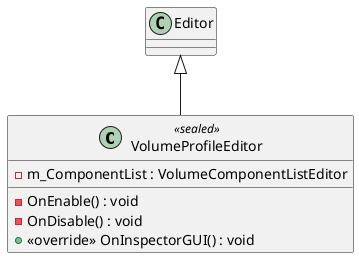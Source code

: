 @startuml
class VolumeProfileEditor <<sealed>> {
    - m_ComponentList : VolumeComponentListEditor
    - OnEnable() : void
    - OnDisable() : void
    + <<override>> OnInspectorGUI() : void
}
Editor <|-- VolumeProfileEditor
@enduml
